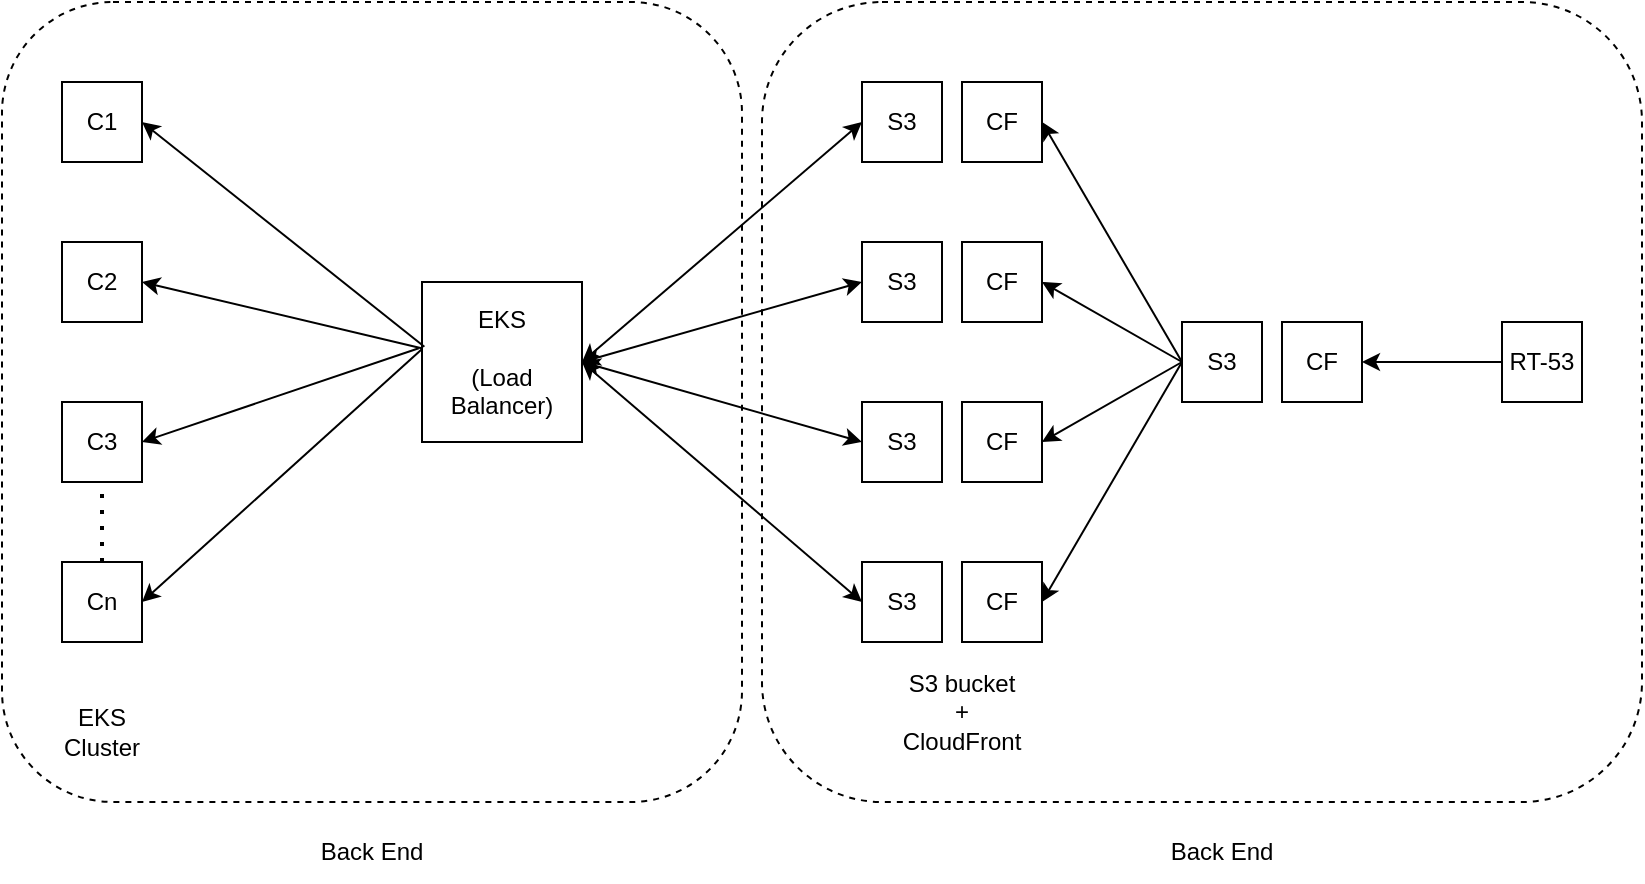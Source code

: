 <mxfile version="20.3.3" type="github"><diagram id="g7-dESjE2DK3tvBvqZ0U" name="Page-1"><mxGraphModel dx="1298" dy="829" grid="1" gridSize="10" guides="1" tooltips="1" connect="1" arrows="1" fold="1" page="1" pageScale="1" pageWidth="850" pageHeight="1100" math="0" shadow="0"><root><mxCell id="0"/><mxCell id="1" parent="0"/><mxCell id="e1XHTu56FpRM70kIWXdr-51" value="" style="rounded=1;whiteSpace=wrap;html=1;dashed=1;" vertex="1" parent="1"><mxGeometry x="390" y="40" width="440" height="400" as="geometry"/></mxCell><mxCell id="e1XHTu56FpRM70kIWXdr-49" value="" style="rounded=1;whiteSpace=wrap;html=1;dashed=1;" vertex="1" parent="1"><mxGeometry x="10" y="40" width="370" height="400" as="geometry"/></mxCell><mxCell id="e1XHTu56FpRM70kIWXdr-5" value="C1" style="whiteSpace=wrap;html=1;aspect=fixed;" vertex="1" parent="1"><mxGeometry x="40" y="80" width="40" height="40" as="geometry"/></mxCell><mxCell id="e1XHTu56FpRM70kIWXdr-6" value="C2" style="whiteSpace=wrap;html=1;aspect=fixed;" vertex="1" parent="1"><mxGeometry x="40" y="160" width="40" height="40" as="geometry"/></mxCell><mxCell id="e1XHTu56FpRM70kIWXdr-7" value="C3" style="whiteSpace=wrap;html=1;aspect=fixed;" vertex="1" parent="1"><mxGeometry x="40" y="240" width="40" height="40" as="geometry"/></mxCell><mxCell id="e1XHTu56FpRM70kIWXdr-8" value="Cn" style="whiteSpace=wrap;html=1;aspect=fixed;" vertex="1" parent="1"><mxGeometry x="40" y="320" width="40" height="40" as="geometry"/></mxCell><mxCell id="e1XHTu56FpRM70kIWXdr-9" value="" style="whiteSpace=wrap;html=1;aspect=fixed;" vertex="1" parent="1"><mxGeometry x="220" y="180" width="80" height="80" as="geometry"/></mxCell><mxCell id="e1XHTu56FpRM70kIWXdr-14" value="" style="endArrow=classic;html=1;rounded=0;entryX=1;entryY=0.5;entryDx=0;entryDy=0;exitX=-0.003;exitY=0.414;exitDx=0;exitDy=0;exitPerimeter=0;" edge="1" parent="1" source="e1XHTu56FpRM70kIWXdr-9" target="e1XHTu56FpRM70kIWXdr-6"><mxGeometry width="50" height="50" relative="1" as="geometry"><mxPoint x="220" y="210" as="sourcePoint"/><mxPoint x="170" y="210" as="targetPoint"/></mxGeometry></mxCell><mxCell id="e1XHTu56FpRM70kIWXdr-15" value="" style="endArrow=classic;html=1;rounded=0;entryX=1;entryY=0.5;entryDx=0;entryDy=0;exitX=-0.02;exitY=0.414;exitDx=0;exitDy=0;exitPerimeter=0;" edge="1" parent="1" source="e1XHTu56FpRM70kIWXdr-9" target="e1XHTu56FpRM70kIWXdr-7"><mxGeometry width="50" height="50" relative="1" as="geometry"><mxPoint x="120" y="285" as="sourcePoint"/><mxPoint x="170" y="235" as="targetPoint"/></mxGeometry></mxCell><mxCell id="e1XHTu56FpRM70kIWXdr-16" value="" style="endArrow=classic;html=1;rounded=0;entryX=1;entryY=0.5;entryDx=0;entryDy=0;exitX=0.015;exitY=0.405;exitDx=0;exitDy=0;exitPerimeter=0;" edge="1" parent="1" source="e1XHTu56FpRM70kIWXdr-9" target="e1XHTu56FpRM70kIWXdr-5"><mxGeometry width="50" height="50" relative="1" as="geometry"><mxPoint x="220" y="190" as="sourcePoint"/><mxPoint x="80.0" y="160" as="targetPoint"/></mxGeometry></mxCell><mxCell id="e1XHTu56FpRM70kIWXdr-17" value="" style="endArrow=classic;html=1;rounded=0;entryX=1;entryY=0.5;entryDx=0;entryDy=0;exitX=-0.003;exitY=0.422;exitDx=0;exitDy=0;exitPerimeter=0;" edge="1" parent="1" source="e1XHTu56FpRM70kIWXdr-9" target="e1XHTu56FpRM70kIWXdr-8"><mxGeometry width="50" height="50" relative="1" as="geometry"><mxPoint x="220" y="210" as="sourcePoint"/><mxPoint x="90.0" y="190" as="targetPoint"/></mxGeometry></mxCell><mxCell id="e1XHTu56FpRM70kIWXdr-18" value="EKS&lt;br&gt;&lt;br&gt;(Load Balancer)" style="text;html=1;strokeColor=none;fillColor=none;align=center;verticalAlign=middle;whiteSpace=wrap;rounded=0;" vertex="1" parent="1"><mxGeometry x="225" y="200" width="70" height="40" as="geometry"/></mxCell><mxCell id="e1XHTu56FpRM70kIWXdr-19" value="EKS Cluster" style="text;html=1;strokeColor=none;fillColor=none;align=center;verticalAlign=middle;whiteSpace=wrap;rounded=0;" vertex="1" parent="1"><mxGeometry x="30" y="390" width="60" height="30" as="geometry"/></mxCell><mxCell id="e1XHTu56FpRM70kIWXdr-20" value="S3" style="whiteSpace=wrap;html=1;aspect=fixed;" vertex="1" parent="1"><mxGeometry x="440" y="80" width="40" height="40" as="geometry"/></mxCell><mxCell id="e1XHTu56FpRM70kIWXdr-21" value="CF" style="whiteSpace=wrap;html=1;aspect=fixed;" vertex="1" parent="1"><mxGeometry x="490" y="80" width="40" height="40" as="geometry"/></mxCell><mxCell id="e1XHTu56FpRM70kIWXdr-22" value="S3" style="whiteSpace=wrap;html=1;aspect=fixed;" vertex="1" parent="1"><mxGeometry x="440" y="320" width="40" height="40" as="geometry"/></mxCell><mxCell id="e1XHTu56FpRM70kIWXdr-23" value="S3" style="whiteSpace=wrap;html=1;aspect=fixed;" vertex="1" parent="1"><mxGeometry x="440" y="240" width="40" height="40" as="geometry"/></mxCell><mxCell id="e1XHTu56FpRM70kIWXdr-24" value="S3" style="whiteSpace=wrap;html=1;aspect=fixed;" vertex="1" parent="1"><mxGeometry x="440" y="160" width="40" height="40" as="geometry"/></mxCell><mxCell id="e1XHTu56FpRM70kIWXdr-26" value="CF" style="whiteSpace=wrap;html=1;aspect=fixed;" vertex="1" parent="1"><mxGeometry x="490" y="160" width="40" height="40" as="geometry"/></mxCell><mxCell id="e1XHTu56FpRM70kIWXdr-27" value="CF" style="whiteSpace=wrap;html=1;aspect=fixed;" vertex="1" parent="1"><mxGeometry x="490" y="240" width="40" height="40" as="geometry"/></mxCell><mxCell id="e1XHTu56FpRM70kIWXdr-28" value="CF" style="whiteSpace=wrap;html=1;aspect=fixed;" vertex="1" parent="1"><mxGeometry x="490" y="320" width="40" height="40" as="geometry"/></mxCell><mxCell id="e1XHTu56FpRM70kIWXdr-32" value="S3" style="whiteSpace=wrap;html=1;aspect=fixed;" vertex="1" parent="1"><mxGeometry x="600" y="200" width="40" height="40" as="geometry"/></mxCell><mxCell id="e1XHTu56FpRM70kIWXdr-33" value="CF" style="whiteSpace=wrap;html=1;aspect=fixed;" vertex="1" parent="1"><mxGeometry x="650" y="200" width="40" height="40" as="geometry"/></mxCell><mxCell id="e1XHTu56FpRM70kIWXdr-34" value="" style="endArrow=classic;html=1;rounded=0;entryX=1;entryY=0.5;entryDx=0;entryDy=0;exitX=0;exitY=0.5;exitDx=0;exitDy=0;" edge="1" parent="1" source="e1XHTu56FpRM70kIWXdr-32" target="e1XHTu56FpRM70kIWXdr-21"><mxGeometry width="50" height="50" relative="1" as="geometry"><mxPoint x="540" y="170" as="sourcePoint"/><mxPoint x="590" y="120" as="targetPoint"/></mxGeometry></mxCell><mxCell id="e1XHTu56FpRM70kIWXdr-35" value="" style="endArrow=classic;html=1;rounded=0;entryX=1;entryY=0.5;entryDx=0;entryDy=0;" edge="1" parent="1"><mxGeometry width="50" height="50" relative="1" as="geometry"><mxPoint x="600" y="220" as="sourcePoint"/><mxPoint x="530" y="260" as="targetPoint"/></mxGeometry></mxCell><mxCell id="e1XHTu56FpRM70kIWXdr-36" value="" style="endArrow=classic;html=1;rounded=0;entryX=1;entryY=0.5;entryDx=0;entryDy=0;" edge="1" parent="1"><mxGeometry width="50" height="50" relative="1" as="geometry"><mxPoint x="600" y="220" as="sourcePoint"/><mxPoint x="530" y="180" as="targetPoint"/></mxGeometry></mxCell><mxCell id="e1XHTu56FpRM70kIWXdr-37" value="" style="endArrow=classic;html=1;rounded=0;entryX=1;entryY=0.5;entryDx=0;entryDy=0;" edge="1" parent="1" target="e1XHTu56FpRM70kIWXdr-28"><mxGeometry width="50" height="50" relative="1" as="geometry"><mxPoint x="600" y="220" as="sourcePoint"/><mxPoint x="530" y="330" as="targetPoint"/></mxGeometry></mxCell><mxCell id="e1XHTu56FpRM70kIWXdr-40" style="edgeStyle=orthogonalEdgeStyle;rounded=0;orthogonalLoop=1;jettySize=auto;html=1;entryX=1;entryY=0.5;entryDx=0;entryDy=0;" edge="1" parent="1" source="e1XHTu56FpRM70kIWXdr-39" target="e1XHTu56FpRM70kIWXdr-33"><mxGeometry relative="1" as="geometry"/></mxCell><mxCell id="e1XHTu56FpRM70kIWXdr-39" value="RT-53" style="whiteSpace=wrap;html=1;aspect=fixed;" vertex="1" parent="1"><mxGeometry x="760" y="200" width="40" height="40" as="geometry"/></mxCell><mxCell id="e1XHTu56FpRM70kIWXdr-41" value="" style="endArrow=classic;startArrow=classic;html=1;rounded=0;entryX=0;entryY=0.5;entryDx=0;entryDy=0;exitX=1;exitY=0.5;exitDx=0;exitDy=0;fontStyle=4" edge="1" parent="1" source="e1XHTu56FpRM70kIWXdr-9" target="e1XHTu56FpRM70kIWXdr-20"><mxGeometry width="50" height="50" relative="1" as="geometry"><mxPoint x="410" y="270" as="sourcePoint"/><mxPoint x="460" y="220" as="targetPoint"/><Array as="points"/></mxGeometry></mxCell><mxCell id="e1XHTu56FpRM70kIWXdr-42" value="" style="endArrow=classic;startArrow=classic;html=1;rounded=0;entryX=0;entryY=0.5;entryDx=0;entryDy=0;" edge="1" parent="1" target="e1XHTu56FpRM70kIWXdr-24"><mxGeometry width="50" height="50" relative="1" as="geometry"><mxPoint x="300" y="220" as="sourcePoint"/><mxPoint x="440" y="110" as="targetPoint"/><Array as="points"/></mxGeometry></mxCell><mxCell id="e1XHTu56FpRM70kIWXdr-43" value="" style="endArrow=classic;startArrow=classic;html=1;rounded=0;entryX=0;entryY=0.5;entryDx=0;entryDy=0;" edge="1" parent="1" target="e1XHTu56FpRM70kIWXdr-23"><mxGeometry width="50" height="50" relative="1" as="geometry"><mxPoint x="300" y="220" as="sourcePoint"/><mxPoint x="425" y="240" as="targetPoint"/><Array as="points"/></mxGeometry></mxCell><mxCell id="e1XHTu56FpRM70kIWXdr-44" value="" style="endArrow=classic;startArrow=classic;html=1;rounded=0;entryX=0;entryY=0.5;entryDx=0;entryDy=0;exitX=1;exitY=0.5;exitDx=0;exitDy=0;" edge="1" parent="1" source="e1XHTu56FpRM70kIWXdr-9" target="e1XHTu56FpRM70kIWXdr-22"><mxGeometry width="50" height="50" relative="1" as="geometry"><mxPoint x="330" y="250" as="sourcePoint"/><mxPoint x="470" y="130" as="targetPoint"/><Array as="points"/></mxGeometry></mxCell><mxCell id="e1XHTu56FpRM70kIWXdr-47" value="" style="endArrow=none;dashed=1;html=1;dashPattern=1 3;strokeWidth=2;rounded=0;exitX=0.5;exitY=0;exitDx=0;exitDy=0;" edge="1" parent="1" source="e1XHTu56FpRM70kIWXdr-8"><mxGeometry width="50" height="50" relative="1" as="geometry"><mxPoint x="60" y="310" as="sourcePoint"/><mxPoint x="60" y="280" as="targetPoint"/></mxGeometry></mxCell><mxCell id="e1XHTu56FpRM70kIWXdr-50" value="Back End" style="text;html=1;strokeColor=none;fillColor=none;align=center;verticalAlign=middle;whiteSpace=wrap;rounded=0;dashed=1;" vertex="1" parent="1"><mxGeometry x="165" y="450" width="60" height="30" as="geometry"/></mxCell><mxCell id="e1XHTu56FpRM70kIWXdr-52" value="Back End" style="text;html=1;strokeColor=none;fillColor=none;align=center;verticalAlign=middle;whiteSpace=wrap;rounded=0;dashed=1;" vertex="1" parent="1"><mxGeometry x="590" y="450" width="60" height="30" as="geometry"/></mxCell><mxCell id="e1XHTu56FpRM70kIWXdr-53" value="S3 bucket&lt;br&gt;+&lt;br&gt;CloudFront" style="text;html=1;strokeColor=none;fillColor=none;align=center;verticalAlign=middle;whiteSpace=wrap;rounded=0;dashed=1;" vertex="1" parent="1"><mxGeometry x="460" y="380" width="60" height="30" as="geometry"/></mxCell></root></mxGraphModel></diagram></mxfile>